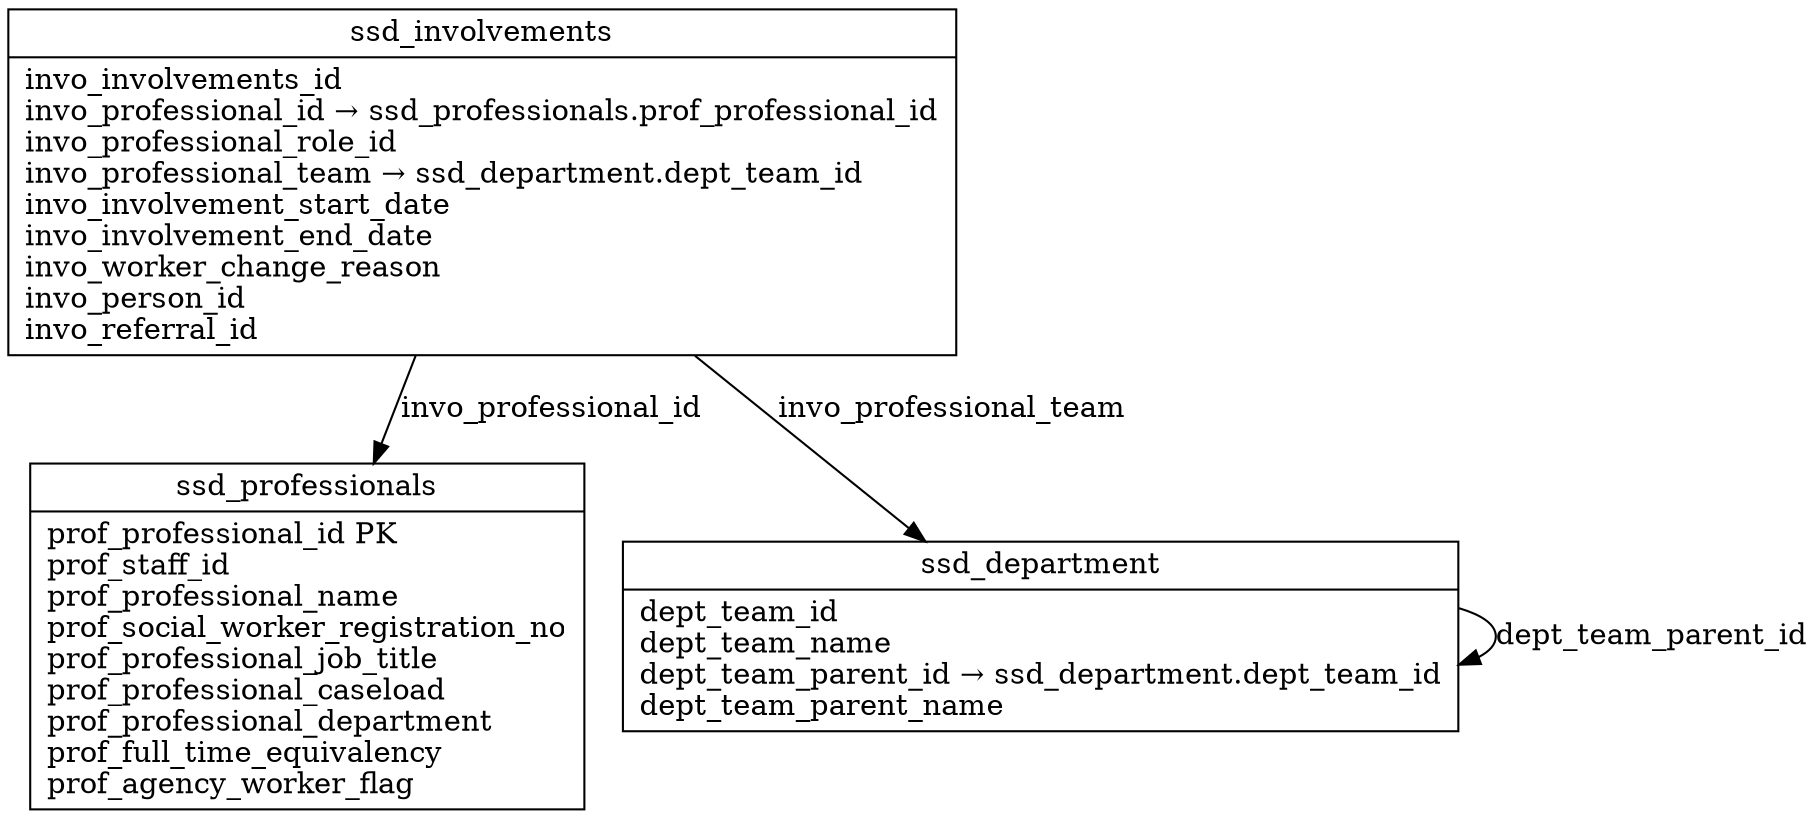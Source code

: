 digraph G {
  node [shape=record];
  ssd_professionals [label="{ssd_professionals|prof_professional_id PK\lprof_staff_id\lprof_professional_name\lprof_social_worker_registration_no\lprof_professional_job_title\lprof_professional_caseload\lprof_professional_department\lprof_full_time_equivalency\lprof_agency_worker_flag\l}"];
  ssd_department [label="{ssd_department|dept_team_id\ldept_team_name\ldept_team_parent_id → ssd_department.dept_team_id\ldept_team_parent_name\l}"];
  ssd_involvements [label="{ssd_involvements|invo_involvements_id\linvo_professional_id → ssd_professionals.prof_professional_id\linvo_professional_role_id\linvo_professional_team → ssd_department.dept_team_id\linvo_involvement_start_date\linvo_involvement_end_date\linvo_worker_change_reason\linvo_person_id\linvo_referral_id\l}"];
  ssd_department -> ssd_department [label="dept_team_parent_id"];
  ssd_involvements -> ssd_professionals [label="invo_professional_id"];
  ssd_involvements -> ssd_department [label="invo_professional_team"];
}